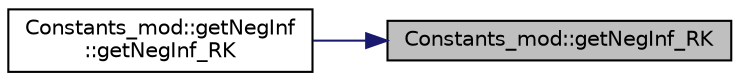 digraph "Constants_mod::getNegInf_RK"
{
 // LATEX_PDF_SIZE
  edge [fontname="Helvetica",fontsize="10",labelfontname="Helvetica",labelfontsize="10"];
  node [fontname="Helvetica",fontsize="10",shape=record];
  rankdir="RL";
  Node1 [label="Constants_mod::getNegInf_RK",height=0.2,width=0.4,color="black", fillcolor="grey75", style="filled", fontcolor="black",tooltip=" "];
  Node1 -> Node2 [dir="back",color="midnightblue",fontsize="10",style="solid",fontname="Helvetica"];
  Node2 [label="Constants_mod::getNegInf\l::getNegInf_RK",height=0.2,width=0.4,color="black", fillcolor="white", style="filled",URL="$interfaceConstants__mod_1_1getNegInf.html#a304d7d6220ae1833564e967587ba2cf5",tooltip=" "];
}
